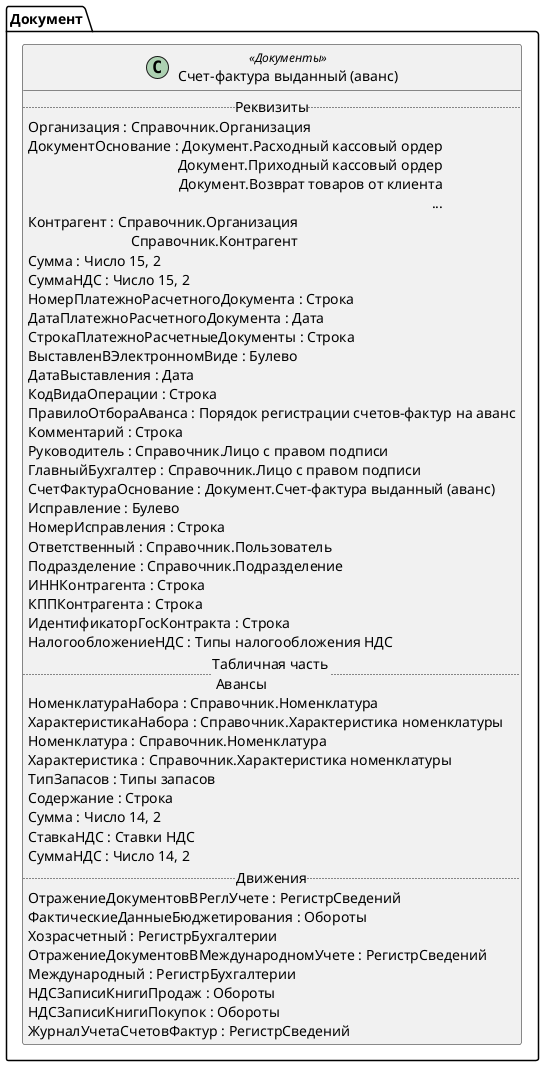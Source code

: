 ﻿@startuml СчетФактураВыданныйАванс
'!include templates.wsd
'..\include templates.wsd
class Документ.СчетФактураВыданныйАванс as "Счет-фактура выданный (аванс)" <<Документы>>
{
..Реквизиты..
Организация : Справочник.Организация
ДокументОснование : Документ.Расходный кассовый ордер\rДокумент.Приходный кассовый ордер\rДокумент.Возврат товаров от клиента\r...
Контрагент : Справочник.Организация\rСправочник.Контрагент
Сумма : Число 15, 2
СуммаНДС : Число 15, 2
НомерПлатежноРасчетногоДокумента : Строка
ДатаПлатежноРасчетногоДокумента : Дата
СтрокаПлатежноРасчетныеДокументы : Строка
ВыставленВЭлектронномВиде : Булево
ДатаВыставления : Дата
КодВидаОперации : Строка
ПравилоОтбораАванса : Порядок регистрации счетов-фактур на аванс
Комментарий : Строка
Руководитель : Справочник.Лицо с правом подписи
ГлавныйБухгалтер : Справочник.Лицо с правом подписи
СчетФактураОснование : Документ.Счет-фактура выданный (аванс)
Исправление : Булево
НомерИсправления : Строка
Ответственный : Справочник.Пользователь
Подразделение : Справочник.Подразделение
ИННКонтрагента : Строка
КППКонтрагента : Строка
ИдентификаторГосКонтракта : Строка
НалогообложениеНДС : Типы налогообложения НДС
..Табличная часть \n Авансы..
НоменклатураНабора : Справочник.Номенклатура
ХарактеристикаНабора : Справочник.Характеристика номенклатуры
Номенклатура : Справочник.Номенклатура
Характеристика : Справочник.Характеристика номенклатуры
ТипЗапасов : Типы запасов
Содержание : Строка
Сумма : Число 14, 2
СтавкаНДС : Ставки НДС
СуммаНДС : Число 14, 2
..Движения..
ОтражениеДокументовВРеглУчете : РегистрСведений
ФактическиеДанныеБюджетирования : Обороты
Хозрасчетный : РегистрБухгалтерии
ОтражениеДокументовВМеждународномУчете : РегистрСведений
Международный : РегистрБухгалтерии
НДСЗаписиКнигиПродаж : Обороты
НДСЗаписиКнигиПокупок : Обороты
ЖурналУчетаСчетовФактур : РегистрСведений
}
@enduml
